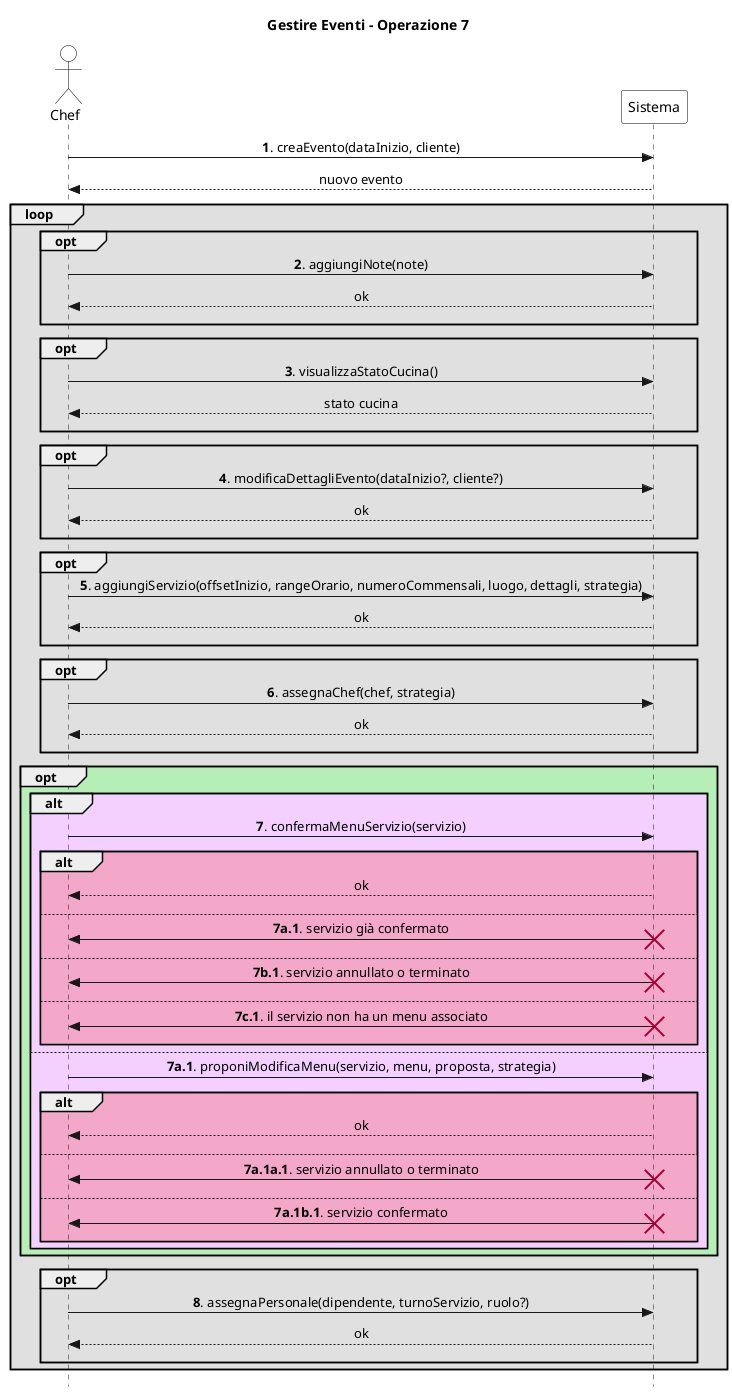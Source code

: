 @startuml
skinparam Style strictuml
skinparam SequenceMessageAlign center

skinparam sequence {
    ActorBorderColor Black
    ActorBackgroundColor White
    ParticipantBorderColor Black
    ParticipantBackgroundColor White
}

actor Chef
participant Sistema

title Gestire Eventi - Operazione 7

Chef -> Sistema: **1**. creaEvento(dataInizio, cliente)
return nuovo evento

loop #e0e0e0
    opt #e0e0e0
        Chef -> Sistema: **2**. aggiungiNote(note)
        return ok
        ||10||
    end

    opt #e0e0e0
        Chef -> Sistema: **3**. visualizzaStatoCucina()
        return stato cucina
        ||10||
    end

    opt #e0e0e0
        Chef -> Sistema: **4**. modificaDettagliEvento(dataInizio?, cliente?)
        return ok
        ||10||
    end

    opt #e0e0e0
        Chef -> Sistema: **5**. aggiungiServizio(offsetInizio, rangeOrario, numeroCommensali, luogo, dettagli, strategia)
        return ok
        ||10||
    end

    opt #e0e0e0
        Chef -> Sistema: **6**. assegnaChef(chef, strategia)
        return ok
        ||10||
    end

    opt #b6efb6
        alt #f3d0ff
            Chef -> Sistema: **7**. confermaMenuServizio(servizio)
            alt #f3a7c9
                return ok
                ||10||
            else
                Chef <- Sistema: **7a.1**. servizio già confermato
                destroy Sistema
                ||10||
            else
                Chef <- Sistema: **7b.1**. servizio annullato o terminato
                destroy Sistema
                ||10||
            else
                Chef <- Sistema: **7c.1**. il servizio non ha un menu associato
                destroy Sistema
                ||10||
            end
        else
            Chef -> Sistema: **7a.1**. proponiModificaMenu(servizio, menu, proposta, strategia)
            alt #f3a7c9
                return ok
                ||10||
            else
                Chef <- Sistema: **7a.1a.1**. servizio annullato o terminato
                destroy Sistema
                ||10||
            else
                Chef <- Sistema: **7a.1b.1**. servizio confermato
                destroy Sistema
                ||10||
            end
        end
    end

    opt #e0e0e0
        Chef -> Sistema: **8**. assegnaPersonale(dipendente, turnoServizio, ruolo?)
        return ok
        ||10||
    end
end
@enduml